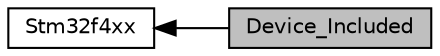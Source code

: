 digraph "Device_Included"
{
  edge [fontname="Helvetica",fontsize="10",labelfontname="Helvetica",labelfontsize="10"];
  node [fontname="Helvetica",fontsize="10",shape=box];
  rankdir=LR;
  Node2 [label="Stm32f4xx",height=0.2,width=0.4,color="black", fillcolor="white", style="filled",URL="$group__stm32f4xx.html",tooltip=" "];
  Node1 [label="Device_Included",height=0.2,width=0.4,color="black", fillcolor="grey75", style="filled", fontcolor="black",tooltip=" "];
  Node2->Node1 [shape=plaintext, dir="back", style="solid"];
}
